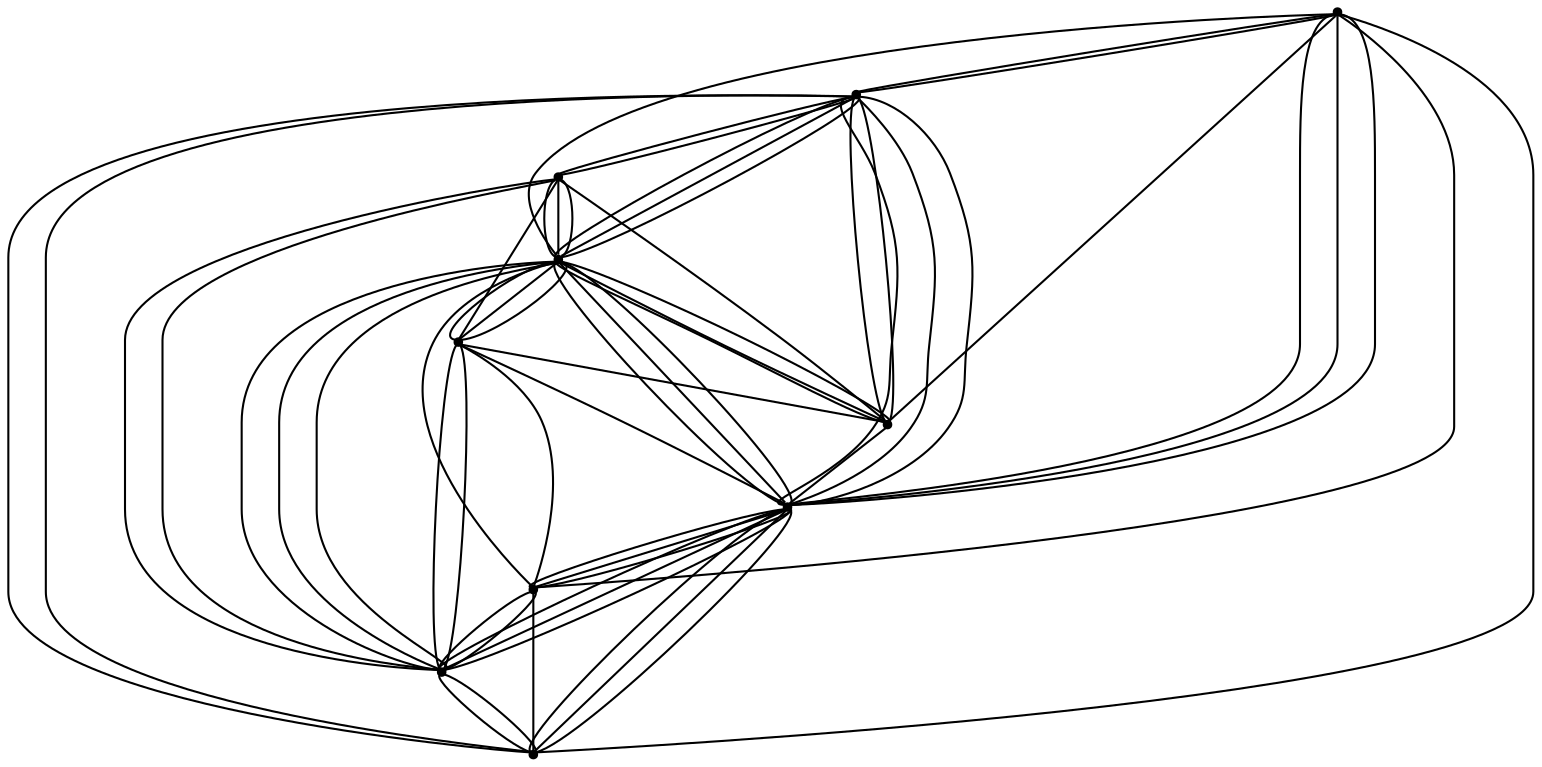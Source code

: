 graph {
  node [shape=point,comment="{\"directed\":false,\"doi\":\"10.1007/978-3-319-73915-1_3\",\"figure\":\"4 (1)\"}"]

  v0 [pos="1407.2762894869834,471.1257217219861"]
  v1 [pos="1407.2773069016666,400.5212987252876"]
  v2 [pos="1346.1717625611955,435.8223576976912"]
  v3 [pos="1346.1728435642963,506.38939116302237"]
  v4 [pos="1407.205451989668,330.03009351872447"]
  v5 [pos="1346.1717625611955,365.25381402594854"]
  v6 [pos="1285.068253050091,400.5212987252876"]
  v7 [pos="1285.0714324709757,471.1257217219861"]
  v8 [pos="1346.1728435642963,294.68628775642"]
  v9 [pos="1285.0505118815531,329.988507203224"]

  v0 -- v4 [id="-1",pos="1407.2762894869834,471.1257217219861 1446.2179636620149,471.06517039333886 1477.814666885597,439.46885440822206 1477.814666885597,400.4923027621864 1477.814666885597,361.51575111615074 1446.2179636620149,329.91943513103394 1407.205451989668,330.03009351872447"]
  v9 -- v2 [id="-2",pos="1285.0505118815531,329.988507203224 1346.1717625611955,435.8223576976912 1346.1717625611955,435.8223576976912 1346.1717625611955,435.8223576976912"]
  v6 -- v2 [id="-3",pos="1285.068253050091,400.5212987252876 1346.1717625611955,435.8223576976912 1346.1717625611955,435.8223576976912 1346.1717625611955,435.8223576976912"]
  v6 -- v8 [id="-5",pos="1285.068253050091,400.5212987252876 1346.1728435642963,294.68628775642 1346.1728435642963,294.68628775642 1346.1728435642963,294.68628775642"]
  v6 -- v9 [id="-6",pos="1285.068253050091,400.5212987252876 1285.0505118815531,329.988507203224 1285.0505118815531,329.988507203224 1285.0505118815531,329.988507203224"]
  v7 -- v6 [id="-7",pos="1285.0714324709757,471.1257217219861 1285.068253050091,400.5212987252876 1285.068253050091,400.5212987252876 1285.068253050091,400.5212987252876"]
  v5 -- v7 [id="-8",pos="1346.1717625611955,365.25381402594854 1285.0714324709757,471.1257217219861 1285.0714324709757,471.1257217219861 1285.0714324709757,471.1257217219861"]
  v3 -- v6 [id="-9",pos="1346.1728435642963,506.38939116302237 1285.068253050091,400.5212987252876 1285.068253050091,400.5212987252876 1285.068253050091,400.5212987252876"]
  v3 -- v1 [id="-10",pos="1346.1728435642963,506.38939116302237 1407.2773069016666,400.5212987252876 1407.2773069016666,400.5212987252876 1407.2773069016666,400.5212987252876"]
  v2 -- v3 [id="-11",pos="1346.1717625611955,435.8223576976912 1346.1728435642963,506.38939116302237 1346.1728435642963,506.38939116302237 1346.1728435642963,506.38939116302237"]
  v2 -- v1 [id="-12",pos="1346.1717625611955,435.8223576976912 1407.2773069016666,400.5212987252876 1407.2773069016666,400.5212987252876 1407.2773069016666,400.5212987252876"]
  v2 -- v0 [id="-13",pos="1346.1717625611955,435.8223576976912 1407.2762894869834,471.1257217219861 1407.2762894869834,471.1257217219861 1407.2762894869834,471.1257217219861"]
  v2 -- v7 [id="-14",pos="1346.1717625611955,435.8223576976912 1285.0714324709757,471.1257217219861 1285.0714324709757,471.1257217219861 1285.0714324709757,471.1257217219861"]
  v5 -- v4 [id="-15",pos="1346.1717625611955,365.25381402594854 1407.205451989668,330.03009351872447 1407.205451989668,330.03009351872447 1407.205451989668,330.03009351872447"]
  v5 -- v9 [id="-16",pos="1346.1717625611955,365.25381402594854 1285.0505118815531,329.988507203224 1285.0505118815531,329.988507203224 1285.0505118815531,329.988507203224"]
  v5 -- v2 [id="-17",pos="1346.1717625611955,365.25381402594854 1346.1717625611955,435.8223576976912 1346.1717625611955,435.8223576976912 1346.1717625611955,435.8223576976912"]
  v5 -- v8 [id="-18",pos="1346.1717625611955,365.25381402594854 1346.1728435642963,294.68628775642 1346.1728435642963,294.68628775642 1346.1728435642963,294.68628775642"]
  v8 -- v1 [id="-19",pos="1346.1728435642963,294.68628775642 1407.2773069016666,400.5212987252876 1407.2773069016666,400.5212987252876 1407.2773069016666,400.5212987252876"]
  v4 -- v2 [id="-20",pos="1407.205451989668,330.03009351872447 1346.1717625611955,435.8223576976912 1346.1717625611955,435.8223576976912 1346.1717625611955,435.8223576976912"]
  v1 -- v5 [id="-22",pos="1407.2773069016666,400.5212987252876 1346.1717625611955,365.25381402594854 1346.1717625611955,365.25381402594854 1346.1717625611955,365.25381402594854"]
  v0 -- v5 [id="-23",pos="1407.2762894869834,471.1257217219861 1346.1717625611955,365.25381402594854 1346.1717625611955,365.25381402594854 1346.1717625611955,365.25381402594854"]
  v0 -- v1 [id="-24",pos="1407.2762894869834,471.1257217219861 1407.2773069016666,400.5212987252876 1407.2773069016666,400.5212987252876 1407.2773069016666,400.5212987252876"]
  v1 -- v4 [id="-25",pos="1407.2773069016666,400.5212987252876 1407.205451989668,330.03009351872447 1407.205451989668,330.03009351872447 1407.205451989668,330.03009351872447"]
  v1 -- v8 [id="-26",pos="1407.2773069016666,400.5212987252876 1446.1345356579952,400.4923027621864 1477.6854552208347,368.9418334643414 1477.6854552208347,330.0194584862054 1477.6854552208347,291.0970835080694 1446.1345356579952,259.54661421022445 1407.2116836546024,259.54661421022445 1381.157291955209,259.54661421022445 1358.4061499604497,273.68365104906854 1346.1728435642963,294.68628775642"]
  v6 -- v3 [id="-27",pos="1285.068253050091,400.5212987252876 1246.0942759588688,400.55487299835215 1214.497572735287,432.14702399315513 1214.497572735287,471.1235756391908 1214.497572735287,510.09596229491257 1246.0942759588688,541.6922782800293 1285.0672356354078,541.6922782800293 1311.187075637196,541.6922782800293 1333.9937312802995,527.4999538243242 1346.1728435642963,506.38939116302237"]
  v7 -- v0 [id="-28",pos="1285.0714324709757,471.1257217219861 1279.0394190593279,481.4846165659752 1275.6031170757578,493.53475876099844 1275.6031170757578,506.38708611113105 1275.6031170757578,545.3594886637625 1307.19982029934,576.9557887519697 1346.1685831403106,576.9557887519697 1385.145612475582,576.9557887519697 1416.7423156991642,545.3594886637625 1416.7423156991642,506.38708611113105 1416.7423156991642,493.53524057770113 1413.3062713555705,481.48552005479337 1407.2762894869834,471.1257217219861"]
  v6 -- v5 [id="-29",pos="1285.068253050091,400.5212987252876 1297.26497442656,379.4339967165947 1320.0624985160807,365.2536550568526 1346.1717625611955,365.25381402594854"]
  v9 -- v8 [id="-30",pos="1285.0505118815531,329.988507203224 1297.2400435036902,308.8808062731221 1320.0482233999408,294.684952416014 1346.1728435642963,294.68628775642"]
  v6 -- v8 [id="-31",pos="1285.068253050091,400.5212987252876 1246.0734189578639,400.554841204533 1214.476715734282,368.9585252194162 1214.476715734282,329.9861385636944 1214.476715734282,291.0137519079726 1246.0734189578639,259.4174041290365 1285.0463786344028,259.4174041290365 1311.1596885923605,259.4174041290365 1333.9614705980005,273.6026474923567 1346.1728435642963,294.68628775642"]
  v8 -- v5 [id="-32",pos="1346.1728435642963,294.68628775642 1352.1758424773818,305.0704494571618 1355.615914357688,317.12676313316337 1355.615914357688,329.9861385636944 1355.615914357688,342.8358789924054 1352.180995555286,354.8837571617843 1346.1717625611955,365.25381402594854"]
  v7 -- v9 [id="-33",pos="1285.0714324709757,471.1257217219861 1246.3568961239612,470.5984371276308 1214.9810990634617,439.2188278141125 1214.9810990634617,400.5131277137558 1214.9810990634617,361.8074276133991 1246.3568961239612,330.4278182998808 1285.0505118815531,329.988507203224"]
  v2 -- v3 [id="-34",pos="1346.1717625611955,435.8223576976912 1352.1945949636279,446.19867363663525 1355.636771358693,458.25889264817795 1355.636771358693,471.1235756391908 1355.6367713586928,483.9764211005941 1352.2001923167154,496.02701672917857 1346.1728435642963,506.38939116302237"]
  v5 -- v2 [id="-35",pos="1346.1717625611955,365.25381402594854 1351.7468480351245,375.789777841754 1355.1575690429218,387.75336617476796 1355.1575690429218,400.5131277137558 1355.1575690429218,413.288151540303 1351.7386838485027,425.2650963742048 1346.1717625611955,435.8223576976912"]
  v5 -- v4 [id="-36",pos="1346.1717625611955,365.25381402594854 1358.3080937657342,344.1136643360623 1381.117912580585,329.91943513103394 1407.205451989668,330.03009351872447"]
  v2 -- v1 [id="-37",pos="1346.1717625611955,435.8223576976912 1358.3569570101733,414.7092540998619 1381.1684458371171,400.51735629170804 1407.2773069016666,400.5212987252876"]
  v8 -- v5 [id="-38",pos="1346.1728435642963,294.68628775642 1340.1867290877758,305.0886465687812 1336.7380392652053,317.15115589368565 1336.7380392652053,330.0194584862054 1336.7380392652053,342.857342243871 1340.1704439351643,354.89323779236724 1346.1717625611955,365.25381402594854"]
  v7 -- v2 [id="-39",pos="1285.0714324709757,471.1257217219861 1297.2448097666766,450.01127097388076 1320.050952586572,435.8183834702925 1346.1717625611955,435.8223576976912"]
  v9 -- v4 [id="-40",pos="1285.0505118815531,329.988507203224 1279.0036356004891,319.6184566562442 1275.5573334150154,307.5519613482054 1275.5573334150154,294.6809463947961 1275.5573334150154,255.70852794525513 1307.1540366385975,224.11221196013832 1346.131065973869,224.11221196013832 1385.0998288148396,224.11221196013832 1416.6965320384218,255.70852794525513 1416.6965320384218,294.6809463947961 1416.6965320384218,307.56434444984427 1413.243595342853,319.6416740708721 1407.205451989668,330.03009351872447"]
  v9 -- v6 [id="-41",pos="1285.0505118815531,329.988507203224 1279.0379856712998,340.3563715276521 1275.6031170757578,352.4041675073872 1275.6031170757578,365.25381402594854 1275.6031170757578,378.1074221891523 1279.0401039904978,390.1586853039605 1285.068253050091,400.5212987252876"]
  v2 -- v6 [id="-42",pos="1346.1717625611955,435.8223576976912 1320.0522332805479,435.8225166667872 1297.247046400941,421.6310210428975 1285.068253050091,400.5212987252876"]
  v2 -- v0 [id="-45",pos="1346.1717625611955,435.8223576976912 1372.2922359350582,435.8183834702925 1395.1005654261292,450.01179458933274 1407.2762894869834,471.1257217219861"]
  v5 -- v1 [id="-46",pos="1346.1717625611955,365.25381402594854 1372.2802862261008,365.2536550568526 1395.079698362677,379.4340841980865 1407.2773069016666,400.5212987252876"]
  v1 -- v0 [id="-47",pos="1407.2773069016666,400.5212987252876 1413.29987944505,410.8983872253339 1416.7423156991642,422.95856387867207 1416.7423156991642,435.8223576976912 1416.7423156991642,448.6870453307929 1413.2994010473176,460.74800411898366 1407.2762894869834,471.1257217219861"]
  v8 -- v4 [id="-48",pos="1346.1728435642963,294.68628775642 1372.2905864896836,294.68511138510996 1395.097685180666,308.8767302190199 1407.205451989668,330.03009351872447"]
  v4 -- v1 [id="-50",pos="1407.205451989668,330.03009351872447 1413.3054154135434,340.3490875324916 1416.7423156991642,352.4002088820119 1416.7423156991642,365.2536550568526 1416.7423156991642,378.1072315808263 1413.3053457047295,390.1584670063534 1407.2773069016666,400.5212987252876"]
  v2 -- v3 [id="-51",pos="1346.1717625611955,435.8223576976912 1340.1338431668435,446.1931836926793 1336.6920012507921,458.2565719872483 1336.6920012507921,471.1235756391908 1336.6920012507921,483.9799544356691 1340.1281613506997,496.03404448849477 1346.1728435642963,506.38939116302237"]
  v6 -- v2 [id="-52",pos="1285.068253050091,400.5212987252876 1311.176612693395,400.55487299835215 1333.9754592158954,414.73396024518064 1346.1717625611955,435.8223576976912"]
  v5 -- v2 [id="-53",pos="1346.1717625611955,365.25381402594854 1340.1028436089416,375.5898543460884 1336.66720176789,387.63983659142286 1336.66720176789,400.4923027621864 1336.66720176789,413.3727686965425 1340.117829362385,425.4472503911746 1346.1717625611955,435.8223576976912"]
  v6 -- v7 [id="-54",pos="1285.068253050091,400.5212987252876 1279.0455964330345,410.8982362189007 1275.6031170757578,422.95848334436135 1275.6031170757578,435.8223576976912 1275.6031170757578,448.68752750725236 1279.0462898175879,460.7489082222638 1285.0714324709757,471.1257217219861"]
  v5 -- v9 [id="-55",pos="1346.1717625611955,365.25381402594854 1320.0265848827041,365.24964903563466 1297.2325627622522,351.0770628773155 1285.0505118815531,329.988507203224"]
  v0 -- v2 [id="-56",pos="1407.2762894869834,471.1257217219861 1381.1459157022373,471.06517039333886 1358.3569926496996,456.9013515984497 1346.1717625611955,435.8223576976912"]
  v1 -- v5 [id="-57",pos="1407.2773069016666,400.5212987252876 1381.1268727475474,400.4923027621864 1358.353029314764,386.32223590640893 1346.1717625611955,365.25381402594854"]
  v6 -- v5 [id="-58",pos="1285.068253050091,400.5212987252876 1346.1717625611955,365.25381402594854 1346.1717625611955,365.25381402594854 1346.1717625611955,365.25381402594854"]
  v3 -- v1 [id="-59",pos="1346.1728435642963,506.38939116302237 1358.3384038917668,527.5263518872761 1381.1578208601,541.7297949866735 1407.2949844817867,541.7297949866735 1446.288673982495,541.7297949866735 1477.9020373715139,510.11681904030115 1477.9020373715139,471.1235756391908 1477.9020373715139,432.1303322380804 1446.288673982495,400.51735629170804 1407.2773069016666,400.5212987252876"]
  v9 -- v5 [id="-60",pos="1285.0505118815531,329.988507203224 1311.0134708723895,330.42781829988087 1333.6695554111004,344.5283811389354 1346.1717625611955,365.25381402594854"]
  v4 -- v5 [id="-61",pos="1407.205451989668,330.03009351872447 1395.000577286206,351.09050730055077 1372.2176287117754,365.24964903563466 1346.1717625611955,365.25381402594854"]
  v0 -- v3 [id="-64",pos="1407.2762894869834,471.1257217219861 1395.0781373067866,492.2116020998939 1372.2793923055403,506.3910603385298 1346.1728435642963,506.38939116302237"]
  v1 -- v2 [id="-65",pos="1407.2773069016666,400.5212987252876 1395.097627314978,421.6309338395261 1372.2905533515896,435.8225166667872 1346.1717625611955,435.8223576976912"]
  v2 -- v7 [id="-66",pos="1346.1717625611955,435.8223576976912 1333.6429001066076,456.51445827518205 1310.9982084103153,470.5984371276308 1285.0714324709757,471.1257217219861"]
  v3 -- v7 [id="-68",pos="1346.1728435642963,506.38939116302237 1320.0637938518553,506.3910603385298 1297.2672367769105,492.21212584868 1285.0714324709757,471.1257217219861"]
  v5 -- v6 [id="-69",pos="1346.1717625611955,365.25381402594854 1333.9782966409944,386.3591422446266 1311.1693237044049,400.554841204533 1285.068253050091,400.5212987252876"]
}